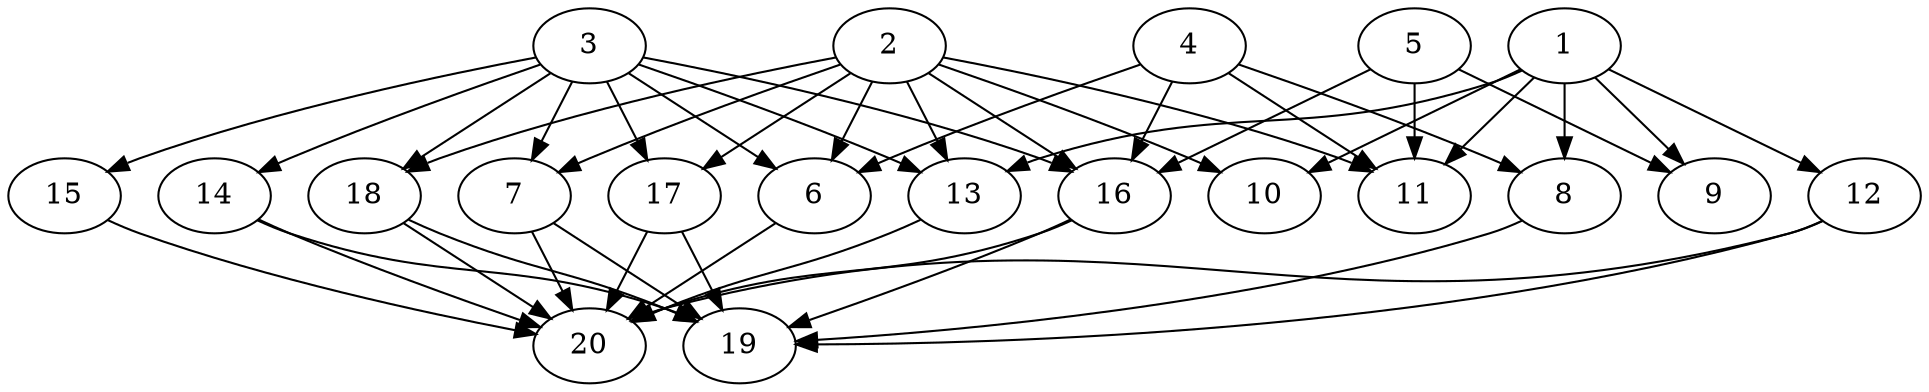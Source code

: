 // DAG automatically generated by daggen at Wed Jul 24 21:20:53 2019
// ./daggen --dot -n 20 --ccr 0.4 --fat 0.8 --regular 0.5 --density 0.7 --mindata 5242880 --maxdata 52428800 
digraph G {
  1 [size="82749440", alpha="0.14", expect_size="33099776"] 
  1 -> 8 [size ="33099776"]
  1 -> 9 [size ="33099776"]
  1 -> 10 [size ="33099776"]
  1 -> 11 [size ="33099776"]
  1 -> 12 [size ="33099776"]
  1 -> 13 [size ="33099776"]
  2 [size="18734080", alpha="0.05", expect_size="7493632"] 
  2 -> 6 [size ="7493632"]
  2 -> 7 [size ="7493632"]
  2 -> 10 [size ="7493632"]
  2 -> 11 [size ="7493632"]
  2 -> 13 [size ="7493632"]
  2 -> 16 [size ="7493632"]
  2 -> 17 [size ="7493632"]
  2 -> 18 [size ="7493632"]
  3 [size="72744960", alpha="0.02", expect_size="29097984"] 
  3 -> 6 [size ="29097984"]
  3 -> 7 [size ="29097984"]
  3 -> 13 [size ="29097984"]
  3 -> 14 [size ="29097984"]
  3 -> 15 [size ="29097984"]
  3 -> 16 [size ="29097984"]
  3 -> 17 [size ="29097984"]
  3 -> 18 [size ="29097984"]
  4 [size="69982720", alpha="0.10", expect_size="27993088"] 
  4 -> 6 [size ="27993088"]
  4 -> 8 [size ="27993088"]
  4 -> 11 [size ="27993088"]
  4 -> 16 [size ="27993088"]
  5 [size="70727680", alpha="0.18", expect_size="28291072"] 
  5 -> 9 [size ="28291072"]
  5 -> 11 [size ="28291072"]
  5 -> 16 [size ="28291072"]
  6 [size="72253440", alpha="0.10", expect_size="28901376"] 
  6 -> 20 [size ="28901376"]
  7 [size="68692480", alpha="0.05", expect_size="27476992"] 
  7 -> 19 [size ="27476992"]
  7 -> 20 [size ="27476992"]
  8 [size="109468160", alpha="0.04", expect_size="43787264"] 
  8 -> 19 [size ="43787264"]
  9 [size="81566720", alpha="0.03", expect_size="32626688"] 
  10 [size="111262720", alpha="0.20", expect_size="44505088"] 
  11 [size="88181760", alpha="0.13", expect_size="35272704"] 
  12 [size="50263040", alpha="0.08", expect_size="20105216"] 
  12 -> 19 [size ="20105216"]
  12 -> 20 [size ="20105216"]
  13 [size="79523840", alpha="0.05", expect_size="31809536"] 
  13 -> 20 [size ="31809536"]
  14 [size="92485120", alpha="0.20", expect_size="36994048"] 
  14 -> 19 [size ="36994048"]
  14 -> 20 [size ="36994048"]
  15 [size="30804480", alpha="0.01", expect_size="12321792"] 
  15 -> 20 [size ="12321792"]
  16 [size="20702720", alpha="0.02", expect_size="8281088"] 
  16 -> 19 [size ="8281088"]
  16 -> 20 [size ="8281088"]
  17 [size="79703040", alpha="0.14", expect_size="31881216"] 
  17 -> 19 [size ="31881216"]
  17 -> 20 [size ="31881216"]
  18 [size="109519360", alpha="0.04", expect_size="43807744"] 
  18 -> 19 [size ="43807744"]
  18 -> 20 [size ="43807744"]
  19 [size="14981120", alpha="0.17", expect_size="5992448"] 
  20 [size="31216640", alpha="0.12", expect_size="12486656"] 
}
